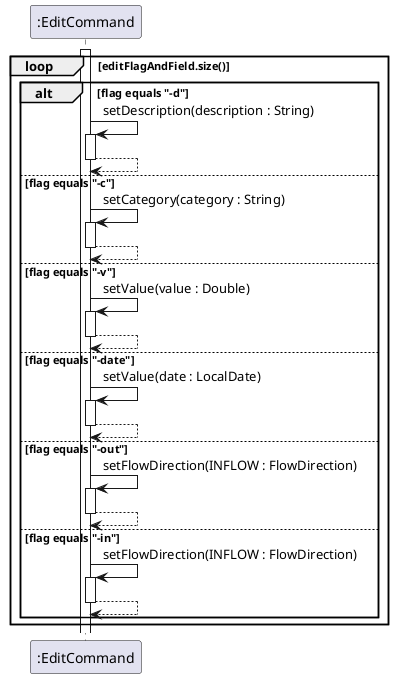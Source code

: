 @startuml
participant ":EditCommand" as EditCommand
activate EditCommand
loop editFlagAndField.size()
    alt flag equals "-d"
    EditCommand -> EditCommand : setDescription(description : String)
    activate EditCommand
    EditCommand --> EditCommand
    deactivate EditCommand

    else flag equals "-c"
    EditCommand -> EditCommand : setCategory(category : String)
    activate EditCommand
    EditCommand --> EditCommand
    deactivate EditCommand

    else flag equals "-v"
    EditCommand -> EditCommand : setValue(value : Double)
    activate EditCommand
    EditCommand --> EditCommand
    deactivate EditCommand

    else flag equals "-date"
    EditCommand -> EditCommand : setValue(date : LocalDate)
    activate EditCommand
    EditCommand --> EditCommand
    deactivate EditCommand

    else flag equals "-out"
    EditCommand -> EditCommand : setFlowDirection(INFLOW : FlowDirection)
    activate EditCommand
    EditCommand --> EditCommand
    deactivate EditCommand

    else flag equals "-in"
    EditCommand -> EditCommand : setFlowDirection(INFLOW : FlowDirection)
    activate EditCommand
    EditCommand --> EditCommand
    deactivate EditCommand
    end
end
@enduml